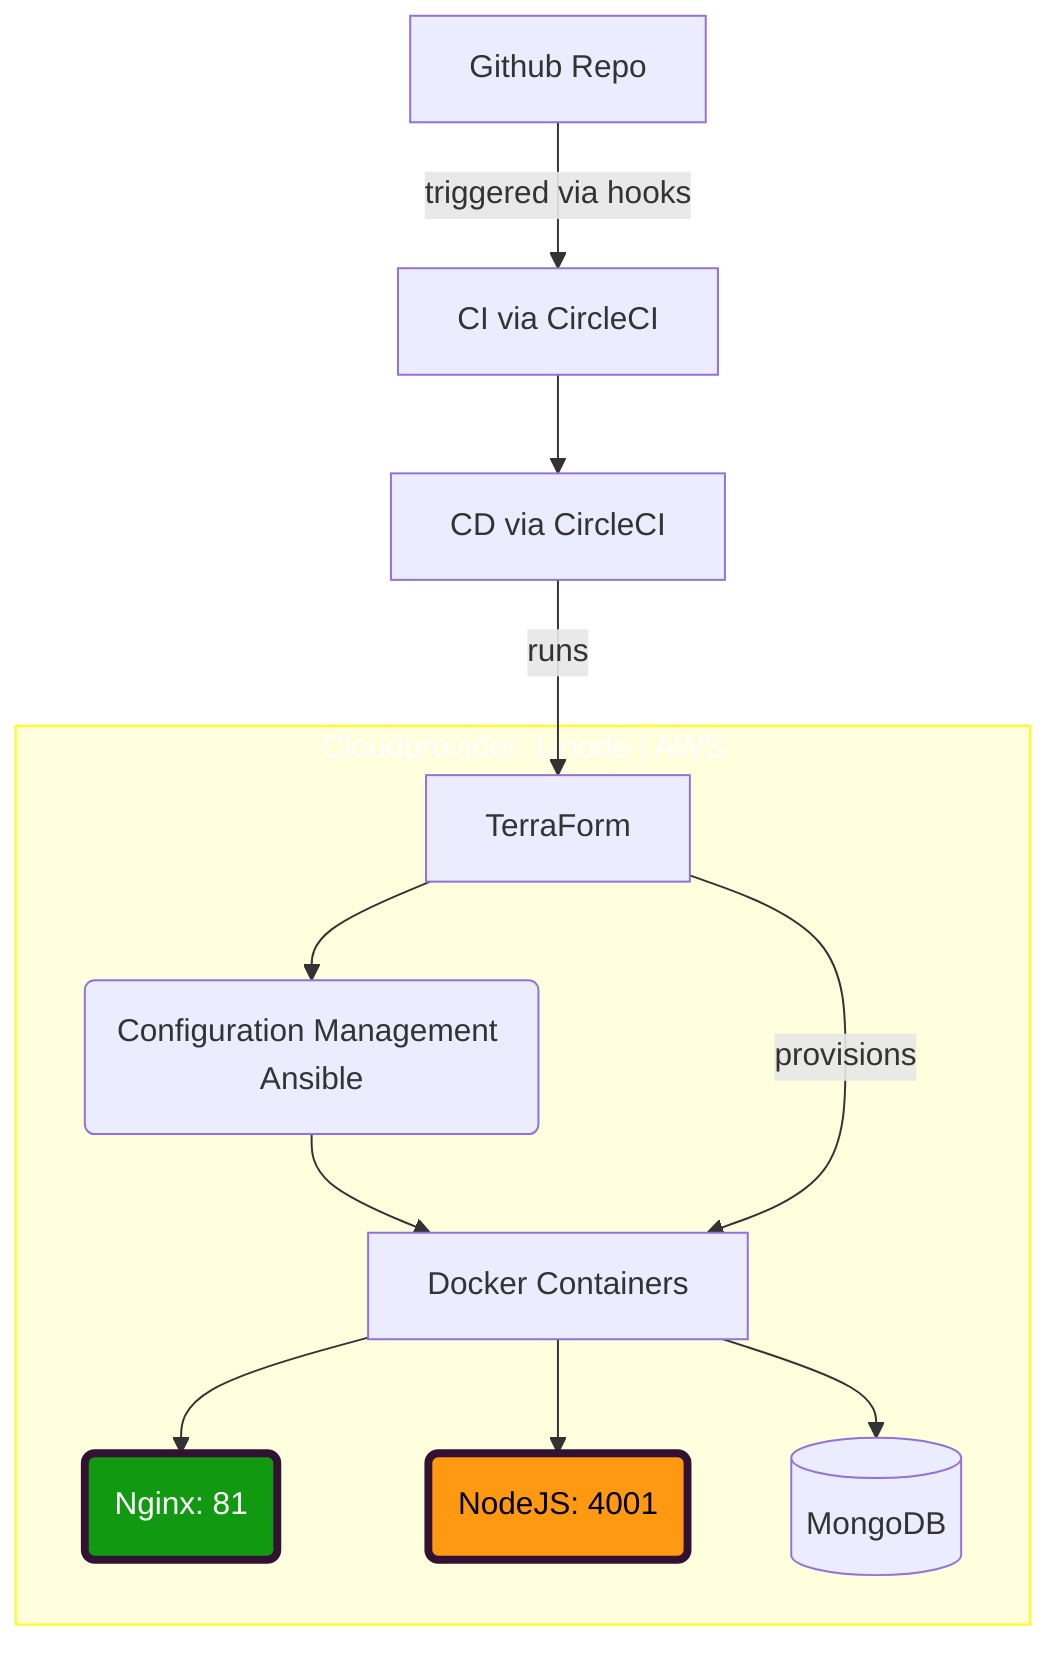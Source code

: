 graph TB
    GH[Github Repo] -->|triggered via hooks|CI[CI via CircleCI]
    CI-->CD[CD via CircleCI]
    CD-->|runs|T[TerraForm]
    subgraph subID["Cloudprovider: Linode | AWS"]
      T-->A("Configuration Management Ansible")
      A-->C["Docker Containers"]
      T-->|provisions|C
      C-->F(Nginx: 81)
      C-->B(NodeJS: 4001)
      C-->DB[(MongoDB)]
    end
    style subID color:white,fill:#f9ff9,stroke:yellow
    style B color:black,fill:#f91,stroke:#313,stroke-width:4px
    style F color:white,fill:#191,stroke:#313,stroke-width:4px
